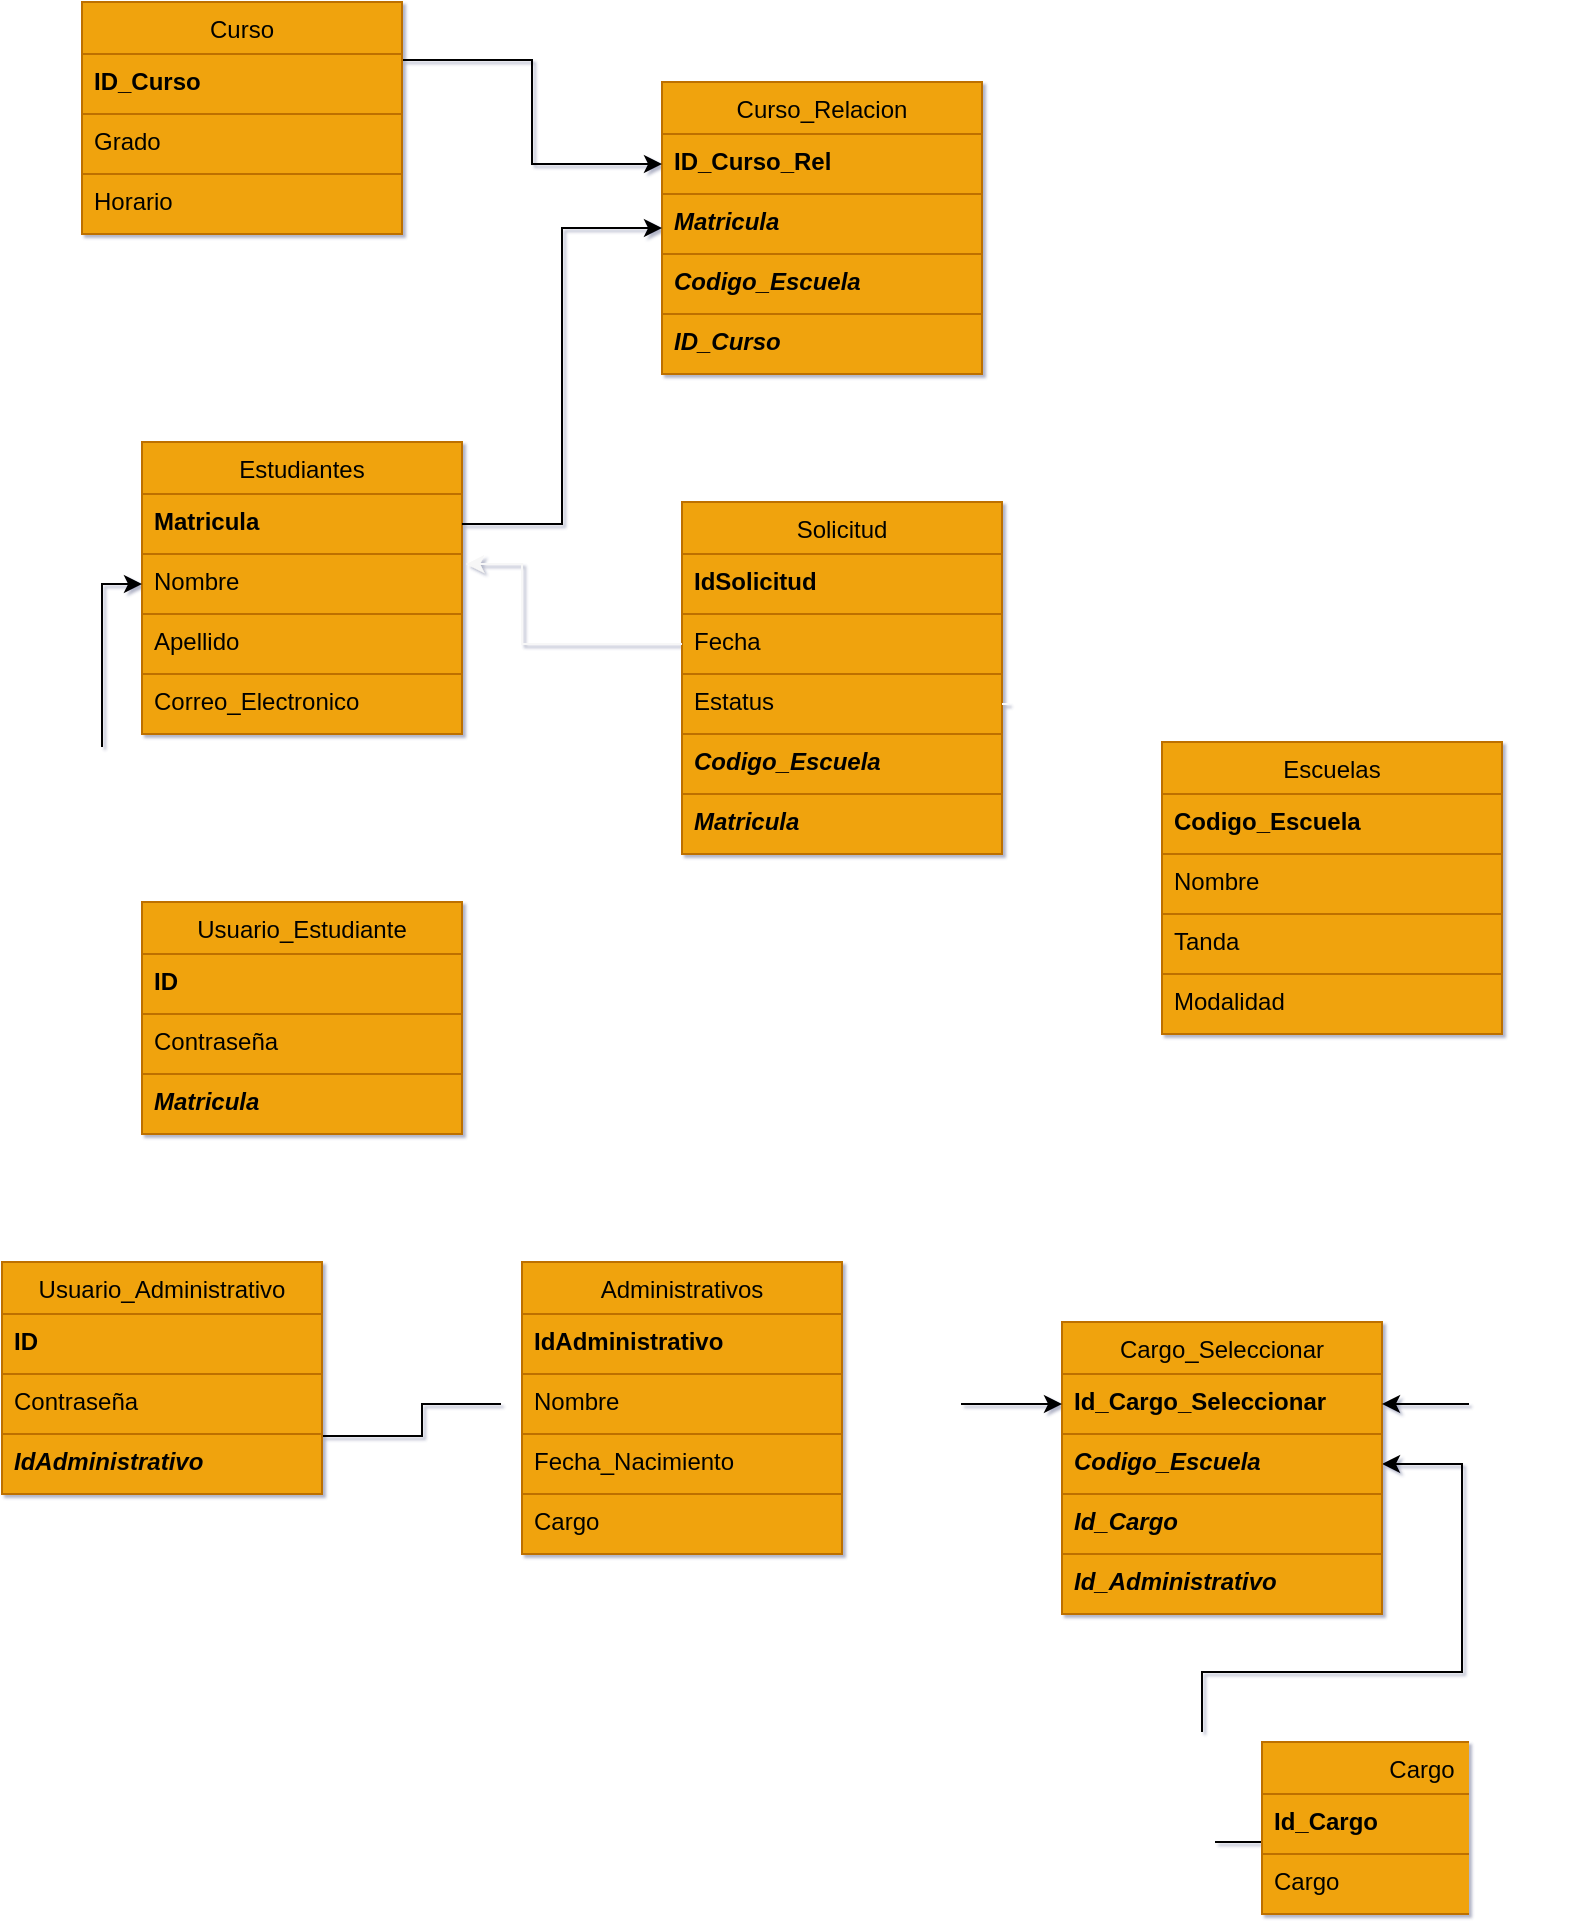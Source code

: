 <mxfile version="14.2.4" type="embed">
    <diagram id="X3jztOFHvwDzuWHy8Fme" name="Página-1">
        <mxGraphModel dx="1506" dy="843" grid="1" gridSize="10" guides="1" tooltips="1" connect="1" arrows="1" fold="1" page="1" pageScale="1" pageWidth="827" pageHeight="1169" math="0" shadow="1">
            <root>
                <mxCell id="0"/>
                <mxCell id="1" parent="0"/>
                <mxCell id="60" value="Escuelas" style="swimlane;fontStyle=0;childLayout=stackLayout;horizontal=1;startSize=26;horizontalStack=0;resizeParent=1;resizeParentMax=0;resizeLast=0;collapsible=1;marginBottom=0;align=center;fontSize=12;fillColor=#f0a30a;strokeColor=#BD7000;fontColor=#050505;" parent="1" vertex="1">
                    <mxGeometry x="600" y="430" width="170" height="146" as="geometry"/>
                </mxCell>
                <mxCell id="61" value="Codigo_Escuela" style="text;strokeColor=#BD7000;fillColor=#f0a30a;spacingLeft=4;spacingRight=4;overflow=hidden;rotatable=0;points=[[0,0.5],[1,0.5]];portConstraint=eastwest;fontSize=12;fontColor=#050505;fontStyle=1" parent="60" vertex="1">
                    <mxGeometry y="26" width="170" height="30" as="geometry"/>
                </mxCell>
                <mxCell id="62" value="Nombre" style="text;strokeColor=#BD7000;fillColor=#f0a30a;spacingLeft=4;spacingRight=4;overflow=hidden;rotatable=0;points=[[0,0.5],[1,0.5]];portConstraint=eastwest;fontSize=12;fontColor=#050505;" parent="60" vertex="1">
                    <mxGeometry y="56" width="170" height="30" as="geometry"/>
                </mxCell>
                <mxCell id="63" value="Tanda" style="text;strokeColor=#BD7000;fillColor=#f0a30a;spacingLeft=4;spacingRight=4;overflow=hidden;rotatable=0;points=[[0,0.5],[1,0.5]];portConstraint=eastwest;fontSize=12;fontColor=#050505;" parent="60" vertex="1">
                    <mxGeometry y="86" width="170" height="30" as="geometry"/>
                </mxCell>
                <mxCell id="116" value="Modalidad" style="text;strokeColor=#BD7000;fillColor=#f0a30a;spacingLeft=4;spacingRight=4;overflow=hidden;rotatable=0;points=[[0,0.5],[1,0.5]];portConstraint=eastwest;fontSize=12;fontColor=#050505;" parent="60" vertex="1">
                    <mxGeometry y="116" width="170" height="30" as="geometry"/>
                </mxCell>
                <mxCell id="64" value="Administrativos" style="swimlane;fontStyle=0;childLayout=stackLayout;horizontal=1;startSize=26;horizontalStack=0;resizeParent=1;resizeParentMax=0;resizeLast=0;collapsible=1;marginBottom=0;align=center;fontSize=12;fillColor=#f0a30a;strokeColor=#BD7000;fontColor=#050505;" parent="1" vertex="1">
                    <mxGeometry x="280" y="690" width="160" height="146" as="geometry">
                        <mxRectangle x="490" y="440" width="110" height="26" as="alternateBounds"/>
                    </mxGeometry>
                </mxCell>
                <mxCell id="65" value="IdAdministrativo" style="text;strokeColor=#BD7000;fillColor=#f0a30a;spacingLeft=4;spacingRight=4;overflow=hidden;rotatable=0;points=[[0,0.5],[1,0.5]];portConstraint=eastwest;fontSize=12;fontColor=#050505;fontStyle=1" parent="64" vertex="1">
                    <mxGeometry y="26" width="160" height="30" as="geometry"/>
                </mxCell>
                <mxCell id="66" value="Nombre" style="text;strokeColor=#BD7000;fillColor=#f0a30a;spacingLeft=4;spacingRight=4;overflow=hidden;rotatable=0;points=[[0,0.5],[1,0.5]];portConstraint=eastwest;fontSize=12;fontColor=#050505;" parent="64" vertex="1">
                    <mxGeometry y="56" width="160" height="30" as="geometry"/>
                </mxCell>
                <mxCell id="67" value="Fecha_Nacimiento" style="text;strokeColor=#BD7000;fillColor=#f0a30a;spacingLeft=4;spacingRight=4;overflow=hidden;rotatable=0;points=[[0,0.5],[1,0.5]];portConstraint=eastwest;fontSize=12;fontColor=#050505;" parent="64" vertex="1">
                    <mxGeometry y="86" width="160" height="30" as="geometry"/>
                </mxCell>
                <mxCell id="128" value="Cargo" style="text;strokeColor=#BD7000;fillColor=#f0a30a;spacingLeft=4;spacingRight=4;overflow=hidden;rotatable=0;points=[[0,0.5],[1,0.5]];portConstraint=eastwest;fontSize=12;fontColor=#050505;" parent="64" vertex="1">
                    <mxGeometry y="116" width="160" height="30" as="geometry"/>
                </mxCell>
                <mxCell id="68" value="Usuario_Estudiante" style="swimlane;fontStyle=0;childLayout=stackLayout;horizontal=1;startSize=26;horizontalStack=0;resizeParent=1;resizeParentMax=0;resizeLast=0;collapsible=1;marginBottom=0;align=center;fontSize=12;fillColor=#f0a30a;strokeColor=#BD7000;fontColor=#050505;" parent="1" vertex="1">
                    <mxGeometry x="90" y="510" width="160" height="116" as="geometry"/>
                </mxCell>
                <mxCell id="69" value="ID" style="text;strokeColor=#BD7000;fillColor=#f0a30a;spacingLeft=4;spacingRight=4;overflow=hidden;rotatable=0;points=[[0,0.5],[1,0.5]];portConstraint=eastwest;fontSize=12;fontColor=#050505;fontStyle=1" parent="68" vertex="1">
                    <mxGeometry y="26" width="160" height="30" as="geometry"/>
                </mxCell>
                <mxCell id="71" value="Contraseña" style="text;strokeColor=#BD7000;fillColor=#f0a30a;spacingLeft=4;spacingRight=4;overflow=hidden;rotatable=0;points=[[0,0.5],[1,0.5]];portConstraint=eastwest;fontSize=12;fontColor=#050505;" parent="68" vertex="1">
                    <mxGeometry y="56" width="160" height="30" as="geometry"/>
                </mxCell>
                <mxCell id="133" value="Matricula" style="text;strokeColor=#BD7000;fillColor=#f0a30a;spacingLeft=4;spacingRight=4;overflow=hidden;rotatable=0;points=[[0,0.5],[1,0.5]];portConstraint=eastwest;fontSize=12;fontColor=#050505;fontStyle=3" parent="68" vertex="1">
                    <mxGeometry y="86" width="160" height="30" as="geometry"/>
                </mxCell>
                <mxCell id="76" value="Estudiantes" style="swimlane;fontStyle=0;childLayout=stackLayout;horizontal=1;startSize=26;horizontalStack=0;resizeParent=1;resizeParentMax=0;resizeLast=0;collapsible=1;marginBottom=0;align=center;fontSize=12;fillColor=#f0a30a;strokeColor=#BD7000;fontColor=#050505;" parent="1" vertex="1">
                    <mxGeometry x="90" y="280" width="160" height="146" as="geometry"/>
                </mxCell>
                <mxCell id="125" value="Matricula" style="text;strokeColor=#BD7000;fillColor=#f0a30a;spacingLeft=4;spacingRight=4;overflow=hidden;rotatable=0;points=[[0,0.5],[1,0.5]];portConstraint=eastwest;fontSize=12;fontColor=#050505;fontStyle=1" parent="76" vertex="1">
                    <mxGeometry y="26" width="160" height="30" as="geometry"/>
                </mxCell>
                <mxCell id="77" value="Nombre" style="text;strokeColor=#BD7000;fillColor=#f0a30a;spacingLeft=4;spacingRight=4;overflow=hidden;rotatable=0;points=[[0,0.5],[1,0.5]];portConstraint=eastwest;fontSize=12;fontColor=#050505;" parent="76" vertex="1">
                    <mxGeometry y="56" width="160" height="30" as="geometry"/>
                </mxCell>
                <mxCell id="79" value="Apellido" style="text;strokeColor=#BD7000;fillColor=#f0a30a;spacingLeft=4;spacingRight=4;overflow=hidden;rotatable=0;points=[[0,0.5],[1,0.5]];portConstraint=eastwest;fontSize=12;fontColor=#050505;" parent="76" vertex="1">
                    <mxGeometry y="86" width="160" height="30" as="geometry"/>
                </mxCell>
                <mxCell id="124" value="Correo_Electronico" style="text;strokeColor=#BD7000;fillColor=#f0a30a;spacingLeft=4;spacingRight=4;overflow=hidden;rotatable=0;points=[[0,0.5],[1,0.5]];portConstraint=eastwest;fontSize=12;fontColor=#050505;" parent="76" vertex="1">
                    <mxGeometry y="116" width="160" height="30" as="geometry"/>
                </mxCell>
                <mxCell id="112" value="Solicitud" style="swimlane;fontStyle=0;childLayout=stackLayout;horizontal=1;startSize=26;horizontalStack=0;resizeParent=1;resizeParentMax=0;resizeLast=0;collapsible=1;marginBottom=0;align=center;fontSize=12;fillColor=#f0a30a;strokeColor=#BD7000;fontColor=#050505;" parent="1" vertex="1">
                    <mxGeometry x="360" y="310" width="160" height="176" as="geometry"/>
                </mxCell>
                <mxCell id="113" value="IdSolicitud" style="text;strokeColor=#BD7000;fillColor=#f0a30a;spacingLeft=4;spacingRight=4;overflow=hidden;rotatable=0;points=[[0,0.5],[1,0.5]];portConstraint=eastwest;fontSize=12;fontColor=#050505;fontStyle=1" parent="112" vertex="1">
                    <mxGeometry y="26" width="160" height="30" as="geometry"/>
                </mxCell>
                <mxCell id="114" value="Fecha" style="text;strokeColor=#BD7000;fillColor=#f0a30a;spacingLeft=4;spacingRight=4;overflow=hidden;rotatable=0;points=[[0,0.5],[1,0.5]];portConstraint=eastwest;fontSize=12;fontColor=#050505;" parent="112" vertex="1">
                    <mxGeometry y="56" width="160" height="30" as="geometry"/>
                </mxCell>
                <mxCell id="115" value="Estatus" style="text;strokeColor=#BD7000;fillColor=#f0a30a;spacingLeft=4;spacingRight=4;overflow=hidden;rotatable=0;points=[[0,0.5],[1,0.5]];portConstraint=eastwest;fontSize=12;fontColor=#050505;" parent="112" vertex="1">
                    <mxGeometry y="86" width="160" height="30" as="geometry"/>
                </mxCell>
                <mxCell id="121" value="Codigo_Escuela" style="text;strokeColor=#BD7000;fillColor=#f0a30a;spacingLeft=4;spacingRight=4;overflow=hidden;rotatable=0;points=[[0,0.5],[1,0.5]];portConstraint=eastwest;fontSize=12;fontColor=#050505;fontStyle=3" parent="112" vertex="1">
                    <mxGeometry y="116" width="160" height="30" as="geometry"/>
                </mxCell>
                <mxCell id="122" value="Matricula" style="text;strokeColor=#BD7000;fillColor=#f0a30a;spacingLeft=4;spacingRight=4;overflow=hidden;rotatable=0;points=[[0,0.5],[1,0.5]];portConstraint=eastwest;fontSize=12;fontColor=#050505;fontStyle=3" parent="112" vertex="1">
                    <mxGeometry y="146" width="160" height="30" as="geometry"/>
                </mxCell>
                <mxCell id="123" style="edgeStyle=orthogonalEdgeStyle;rounded=0;orthogonalLoop=1;jettySize=auto;html=1;exitX=0;exitY=0.5;exitDx=0;exitDy=0;entryX=1.013;entryY=0.167;entryDx=0;entryDy=0;entryPerimeter=0;fillColor=#f0a30a;fontSize=12;fontColor=#050505;strokeColor=#F7F7F7;" parent="1" source="114" target="77" edge="1">
                    <mxGeometry relative="1" as="geometry">
                        <mxPoint x="250" y="311" as="targetPoint"/>
                        <Array as="points">
                            <mxPoint x="280" y="381"/>
                            <mxPoint x="280" y="341"/>
                        </Array>
                    </mxGeometry>
                </mxCell>
                <mxCell id="129" style="edgeStyle=orthogonalEdgeStyle;rounded=0;orthogonalLoop=1;jettySize=auto;html=1;exitX=1;exitY=0.5;exitDx=0;exitDy=0;entryX=0;entryY=0.5;entryDx=0;entryDy=0;fillColor=#f0a30a;fontSize=12;fontColor=#050505;strokeColor=#FAFAFA;" parent="1" source="115" target="62" edge="1">
                    <mxGeometry relative="1" as="geometry"/>
                </mxCell>
                <mxCell id="132" style="edgeStyle=orthogonalEdgeStyle;rounded=0;orthogonalLoop=1;jettySize=auto;html=1;exitX=0;exitY=0.5;exitDx=0;exitDy=0;entryX=0;entryY=0.5;entryDx=0;entryDy=0;fontColor=#F5F5F5;" parent="1" source="68" target="77" edge="1">
                    <mxGeometry relative="1" as="geometry">
                        <mxPoint x="90" y="631.0" as="sourcePoint"/>
                    </mxGeometry>
                </mxCell>
                <mxCell id="141" style="edgeStyle=orthogonalEdgeStyle;rounded=0;orthogonalLoop=1;jettySize=auto;html=1;exitX=1;exitY=0.75;exitDx=0;exitDy=0;fontColor=#F5F5F5;" parent="1" source="136" target="66" edge="1">
                    <mxGeometry relative="1" as="geometry"/>
                </mxCell>
                <mxCell id="136" value="Usuario_Administrativo" style="swimlane;fontStyle=0;childLayout=stackLayout;horizontal=1;startSize=26;horizontalStack=0;resizeParent=1;resizeParentMax=0;resizeLast=0;collapsible=1;marginBottom=0;align=center;fontSize=12;fillColor=#f0a30a;strokeColor=#BD7000;fontColor=#050505;" parent="1" vertex="1">
                    <mxGeometry x="20" y="690" width="160" height="116" as="geometry"/>
                </mxCell>
                <mxCell id="137" value="ID" style="text;strokeColor=#BD7000;fillColor=#f0a30a;spacingLeft=4;spacingRight=4;overflow=hidden;rotatable=0;points=[[0,0.5],[1,0.5]];portConstraint=eastwest;fontSize=12;fontColor=#050505;fontStyle=1" parent="136" vertex="1">
                    <mxGeometry y="26" width="160" height="30" as="geometry"/>
                </mxCell>
                <mxCell id="138" value="Contraseña" style="text;strokeColor=#BD7000;fillColor=#f0a30a;spacingLeft=4;spacingRight=4;overflow=hidden;rotatable=0;points=[[0,0.5],[1,0.5]];portConstraint=eastwest;fontSize=12;fontColor=#050505;" parent="136" vertex="1">
                    <mxGeometry y="56" width="160" height="30" as="geometry"/>
                </mxCell>
                <mxCell id="139" value="IdAdministrativo" style="text;strokeColor=#BD7000;fillColor=#f0a30a;spacingLeft=4;spacingRight=4;overflow=hidden;rotatable=0;points=[[0,0.5],[1,0.5]];portConstraint=eastwest;fontSize=12;fontColor=#050505;fontStyle=3" parent="136" vertex="1">
                    <mxGeometry y="86" width="160" height="30" as="geometry"/>
                </mxCell>
                <mxCell id="142" value="Curso_Relacion" style="swimlane;fontStyle=0;childLayout=stackLayout;horizontal=1;startSize=26;horizontalStack=0;resizeParent=1;resizeParentMax=0;resizeLast=0;collapsible=1;marginBottom=0;align=center;fontSize=12;fillColor=#f0a30a;strokeColor=#BD7000;fontColor=#050505;" parent="1" vertex="1">
                    <mxGeometry x="350" y="100" width="160" height="146" as="geometry"/>
                </mxCell>
                <mxCell id="143" value="ID_Curso_Rel" style="text;strokeColor=#BD7000;fillColor=#f0a30a;spacingLeft=4;spacingRight=4;overflow=hidden;rotatable=0;points=[[0,0.5],[1,0.5]];portConstraint=eastwest;fontSize=12;fontColor=#050505;fontStyle=1" parent="142" vertex="1">
                    <mxGeometry y="26" width="160" height="30" as="geometry"/>
                </mxCell>
                <mxCell id="145" value="Matricula" style="text;strokeColor=#BD7000;fillColor=#f0a30a;spacingLeft=4;spacingRight=4;overflow=hidden;rotatable=0;points=[[0,0.5],[1,0.5]];portConstraint=eastwest;fontSize=12;fontColor=#050505;fontStyle=3" parent="142" vertex="1">
                    <mxGeometry y="56" width="160" height="30" as="geometry"/>
                </mxCell>
                <mxCell id="146" value="Codigo_Escuela" style="text;strokeColor=#BD7000;fillColor=#f0a30a;spacingLeft=4;spacingRight=4;overflow=hidden;rotatable=0;points=[[0,0.5],[1,0.5]];portConstraint=eastwest;fontSize=12;fontColor=#050505;fontStyle=3" parent="142" vertex="1">
                    <mxGeometry y="86" width="160" height="30" as="geometry"/>
                </mxCell>
                <mxCell id="153" value="ID_Curso" style="text;strokeColor=#BD7000;fillColor=#f0a30a;spacingLeft=4;spacingRight=4;overflow=hidden;rotatable=0;points=[[0,0.5],[1,0.5]];portConstraint=eastwest;fontSize=12;fontColor=#050505;fontStyle=3" parent="142" vertex="1">
                    <mxGeometry y="116" width="160" height="30" as="geometry"/>
                </mxCell>
                <mxCell id="162" style="edgeStyle=orthogonalEdgeStyle;rounded=0;orthogonalLoop=1;jettySize=auto;html=1;exitX=1;exitY=0.25;exitDx=0;exitDy=0;entryX=0;entryY=0.5;entryDx=0;entryDy=0;" parent="1" source="147" target="143" edge="1">
                    <mxGeometry relative="1" as="geometry"/>
                </mxCell>
                <mxCell id="147" value="Curso" style="swimlane;fontStyle=0;childLayout=stackLayout;horizontal=1;startSize=26;horizontalStack=0;resizeParent=1;resizeParentMax=0;resizeLast=0;collapsible=1;marginBottom=0;align=center;fontSize=12;fillColor=#f0a30a;strokeColor=#BD7000;fontColor=#050505;" parent="1" vertex="1">
                    <mxGeometry x="60" y="60" width="160" height="116" as="geometry"/>
                </mxCell>
                <mxCell id="148" value="ID_Curso" style="text;strokeColor=#BD7000;fillColor=#f0a30a;spacingLeft=4;spacingRight=4;overflow=hidden;rotatable=0;points=[[0,0.5],[1,0.5]];portConstraint=eastwest;fontSize=12;fontColor=#050505;fontStyle=1" parent="147" vertex="1">
                    <mxGeometry y="26" width="160" height="30" as="geometry"/>
                </mxCell>
                <mxCell id="149" value="Grado" style="text;strokeColor=#BD7000;fillColor=#f0a30a;spacingLeft=4;spacingRight=4;overflow=hidden;rotatable=0;points=[[0,0.5],[1,0.5]];portConstraint=eastwest;fontSize=12;fontColor=#050505;" parent="147" vertex="1">
                    <mxGeometry y="56" width="160" height="30" as="geometry"/>
                </mxCell>
                <mxCell id="152" value="Horario" style="text;strokeColor=#BD7000;fillColor=#f0a30a;spacingLeft=4;spacingRight=4;overflow=hidden;rotatable=0;points=[[0,0.5],[1,0.5]];portConstraint=eastwest;fontSize=12;fontColor=#050505;" parent="147" vertex="1">
                    <mxGeometry y="86" width="160" height="30" as="geometry"/>
                </mxCell>
                <mxCell id="160" style="edgeStyle=orthogonalEdgeStyle;rounded=0;orthogonalLoop=1;jettySize=auto;html=1;exitX=1;exitY=0.5;exitDx=0;exitDy=0;entryX=0;entryY=0.5;entryDx=0;entryDy=0;" parent="1" source="125" target="142" edge="1">
                    <mxGeometry relative="1" as="geometry"/>
                </mxCell>
                <mxCell id="161" style="edgeStyle=orthogonalEdgeStyle;rounded=0;orthogonalLoop=1;jettySize=auto;html=1;exitX=0;exitY=0.5;exitDx=0;exitDy=0;" parent="1" source="61" target="145" edge="1">
                    <mxGeometry relative="1" as="geometry">
                        <Array as="points">
                            <mxPoint x="590" y="521"/>
                            <mxPoint x="590" y="171"/>
                        </Array>
                    </mxGeometry>
                </mxCell>
                <mxCell id="177" style="edgeStyle=orthogonalEdgeStyle;rounded=0;orthogonalLoop=1;jettySize=auto;html=1;exitX=0;exitY=0.25;exitDx=0;exitDy=0;entryX=1;entryY=0.5;entryDx=0;entryDy=0;" edge="1" parent="1" source="167">
                    <mxGeometry relative="1" as="geometry">
                        <mxPoint x="710" y="791" as="targetPoint"/>
                        <Array as="points">
                            <mxPoint x="650" y="980"/>
                            <mxPoint x="620" y="980"/>
                            <mxPoint x="620" y="895"/>
                            <mxPoint x="750" y="895"/>
                            <mxPoint x="750" y="791"/>
                        </Array>
                    </mxGeometry>
                </mxCell>
                <mxCell id="167" value="Cargo" style="swimlane;fontStyle=0;childLayout=stackLayout;horizontal=1;startSize=26;horizontalStack=0;resizeParent=1;resizeParentMax=0;resizeLast=0;collapsible=1;marginBottom=0;align=center;fontSize=12;fillColor=#f0a30a;strokeColor=#BD7000;fontColor=#050505;" vertex="1" parent="1">
                    <mxGeometry x="650" y="930" width="160" height="86" as="geometry">
                        <mxRectangle x="490" y="440" width="110" height="26" as="alternateBounds"/>
                    </mxGeometry>
                </mxCell>
                <mxCell id="168" value="Id_Cargo" style="text;strokeColor=#BD7000;fillColor=#f0a30a;spacingLeft=4;spacingRight=4;overflow=hidden;rotatable=0;points=[[0,0.5],[1,0.5]];portConstraint=eastwest;fontSize=12;fontColor=#050505;fontStyle=1" vertex="1" parent="167">
                    <mxGeometry y="26" width="160" height="30" as="geometry"/>
                </mxCell>
                <mxCell id="169" value="Cargo" style="text;strokeColor=#BD7000;fillColor=#f0a30a;spacingLeft=4;spacingRight=4;overflow=hidden;rotatable=0;points=[[0,0.5],[1,0.5]];portConstraint=eastwest;fontSize=12;fontColor=#050505;" vertex="1" parent="167">
                    <mxGeometry y="56" width="160" height="30" as="geometry"/>
                </mxCell>
                <mxCell id="173" value="Cargo_Seleccionar" style="swimlane;fontStyle=0;childLayout=stackLayout;horizontal=1;startSize=26;horizontalStack=0;resizeParent=1;resizeParentMax=0;resizeLast=0;collapsible=1;marginBottom=0;align=center;fontSize=12;fillColor=#f0a30a;strokeColor=#BD7000;fontColor=#050505;" vertex="1" parent="1">
                    <mxGeometry x="550" y="720" width="160" height="146" as="geometry">
                        <mxRectangle x="490" y="440" width="110" height="26" as="alternateBounds"/>
                    </mxGeometry>
                </mxCell>
                <mxCell id="174" value="Id_Cargo_Seleccionar" style="text;strokeColor=#BD7000;fillColor=#f0a30a;spacingLeft=4;spacingRight=4;overflow=hidden;rotatable=0;points=[[0,0.5],[1,0.5]];portConstraint=eastwest;fontSize=12;fontColor=#050505;fontStyle=1" vertex="1" parent="173">
                    <mxGeometry y="26" width="160" height="30" as="geometry"/>
                </mxCell>
                <mxCell id="176" value="Codigo_Escuela" style="text;strokeColor=#BD7000;fillColor=#f0a30a;spacingLeft=4;spacingRight=4;overflow=hidden;rotatable=0;points=[[0,0.5],[1,0.5]];portConstraint=eastwest;fontSize=12;fontColor=#050505;fontStyle=3" vertex="1" parent="173">
                    <mxGeometry y="56" width="160" height="30" as="geometry"/>
                </mxCell>
                <mxCell id="181" value="Id_Cargo" style="text;strokeColor=#BD7000;fillColor=#f0a30a;spacingLeft=4;spacingRight=4;overflow=hidden;rotatable=0;points=[[0,0.5],[1,0.5]];portConstraint=eastwest;fontSize=12;fontColor=#050505;fontStyle=3" vertex="1" parent="173">
                    <mxGeometry y="86" width="160" height="30" as="geometry"/>
                </mxCell>
                <mxCell id="182" value="Id_Administrativo" style="text;strokeColor=#BD7000;fillColor=#f0a30a;spacingLeft=4;spacingRight=4;overflow=hidden;rotatable=0;points=[[0,0.5],[1,0.5]];portConstraint=eastwest;fontSize=12;fontColor=#050505;fontStyle=3" vertex="1" parent="173">
                    <mxGeometry y="116" width="160" height="30" as="geometry"/>
                </mxCell>
                <mxCell id="178" style="edgeStyle=orthogonalEdgeStyle;rounded=0;orthogonalLoop=1;jettySize=auto;html=1;exitX=1;exitY=0.5;exitDx=0;exitDy=0;entryX=1;entryY=0.5;entryDx=0;entryDy=0;" edge="1" parent="1" source="62" target="174">
                    <mxGeometry relative="1" as="geometry"/>
                </mxCell>
                <mxCell id="179" style="edgeStyle=orthogonalEdgeStyle;rounded=0;orthogonalLoop=1;jettySize=auto;html=1;exitX=1;exitY=0.5;exitDx=0;exitDy=0;entryX=0;entryY=0.5;entryDx=0;entryDy=0;" edge="1" parent="1" source="67" target="174">
                    <mxGeometry relative="1" as="geometry"/>
                </mxCell>
            </root>
        </mxGraphModel>
    </diagram>
</mxfile>